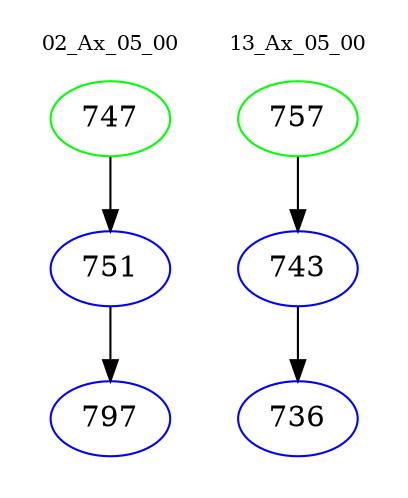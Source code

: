 digraph{
subgraph cluster_0 {
color = white
label = "02_Ax_05_00";
fontsize=10;
T0_747 [label="747", color="green"]
T0_747 -> T0_751 [color="black"]
T0_751 [label="751", color="blue"]
T0_751 -> T0_797 [color="black"]
T0_797 [label="797", color="blue"]
}
subgraph cluster_1 {
color = white
label = "13_Ax_05_00";
fontsize=10;
T1_757 [label="757", color="green"]
T1_757 -> T1_743 [color="black"]
T1_743 [label="743", color="blue"]
T1_743 -> T1_736 [color="black"]
T1_736 [label="736", color="blue"]
}
}
